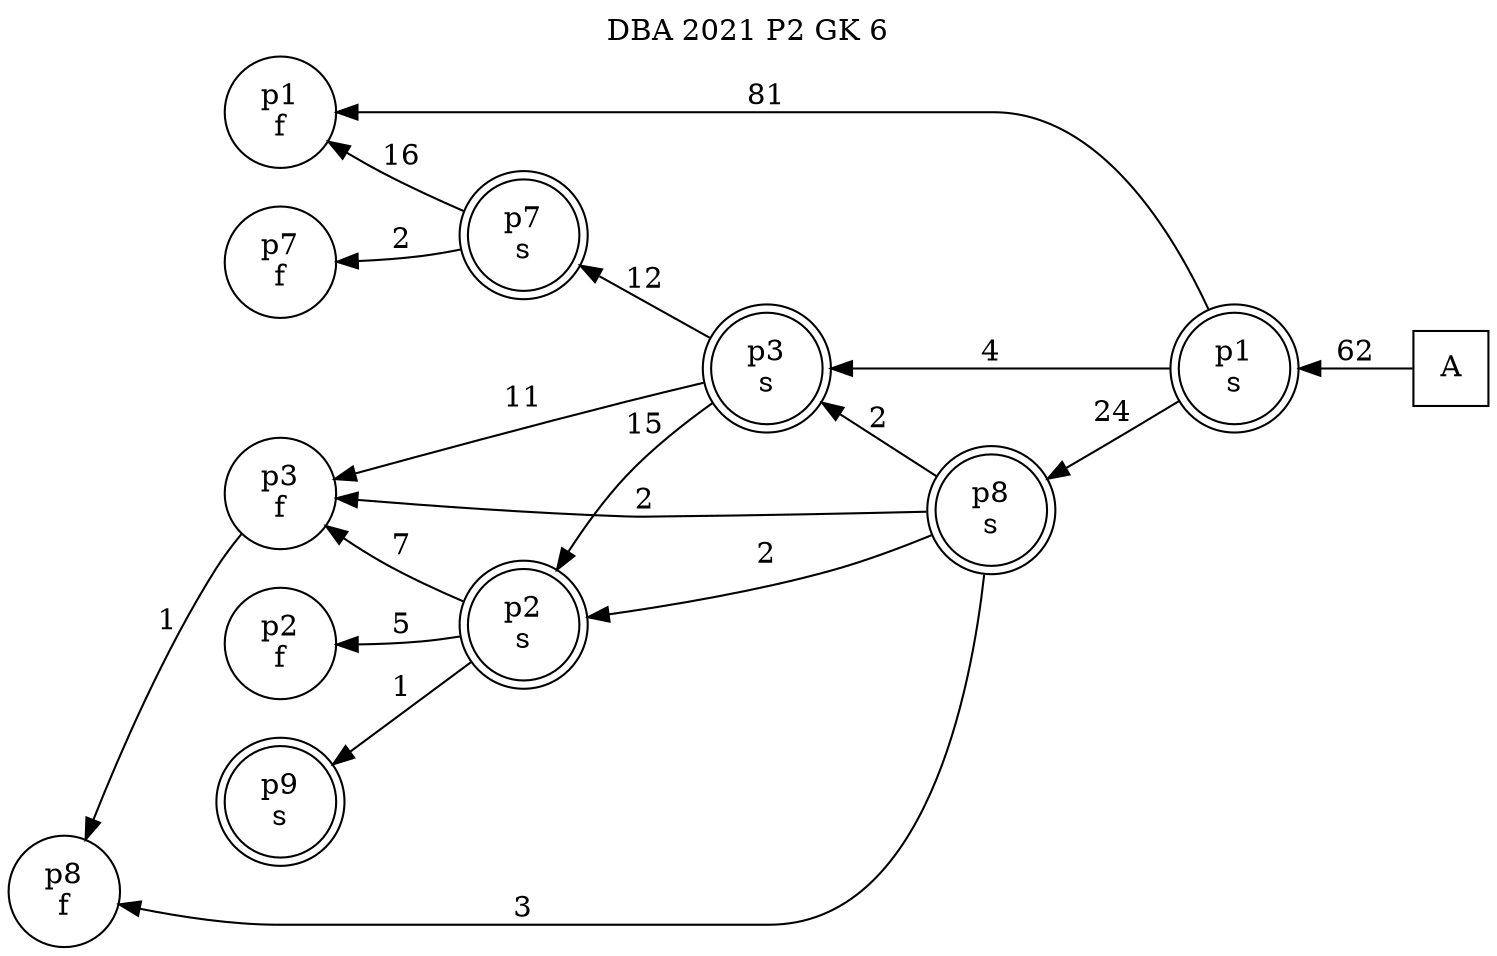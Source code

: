 digraph DBA_2021_P2_GK_6_GOOD {
labelloc="tl"
label= " DBA 2021 P2 GK 6 "
rankdir="RL";
graph [ size=" 10 , 10 !"]

"A" [shape="square" label="A"]
"p1_s" [shape="doublecircle" label="p1
s"]
"p3_s" [shape="doublecircle" label="p3
s"]
"p7_s" [shape="doublecircle" label="p7
s"]
"p7_f" [shape="circle" label="p7
f"]
"p1_f" [shape="circle" label="p1
f"]
"p8_s" [shape="doublecircle" label="p8
s"]
"p8_f" [shape="circle" label="p8
f"]
"p2_s" [shape="doublecircle" label="p2
s"]
"p3_f" [shape="circle" label="p3
f"]
"p2_f" [shape="circle" label="p2
f"]
"p9_s" [shape="doublecircle" label="p9
s"]
"A" -> "p1_s" [ label=62]
"p1_s" -> "p3_s" [ label=4]
"p1_s" -> "p1_f" [ label=81]
"p1_s" -> "p8_s" [ label=24]
"p3_s" -> "p7_s" [ label=12]
"p3_s" -> "p2_s" [ label=15]
"p3_s" -> "p3_f" [ label=11]
"p7_s" -> "p7_f" [ label=2]
"p7_s" -> "p1_f" [ label=16]
"p8_s" -> "p3_s" [ label=2]
"p8_s" -> "p8_f" [ label=3]
"p8_s" -> "p2_s" [ label=2]
"p8_s" -> "p3_f" [ label=2]
"p2_s" -> "p3_f" [ label=7]
"p2_s" -> "p2_f" [ label=5]
"p2_s" -> "p9_s" [ label=1]
"p3_f" -> "p8_f" [ label=1]
}
